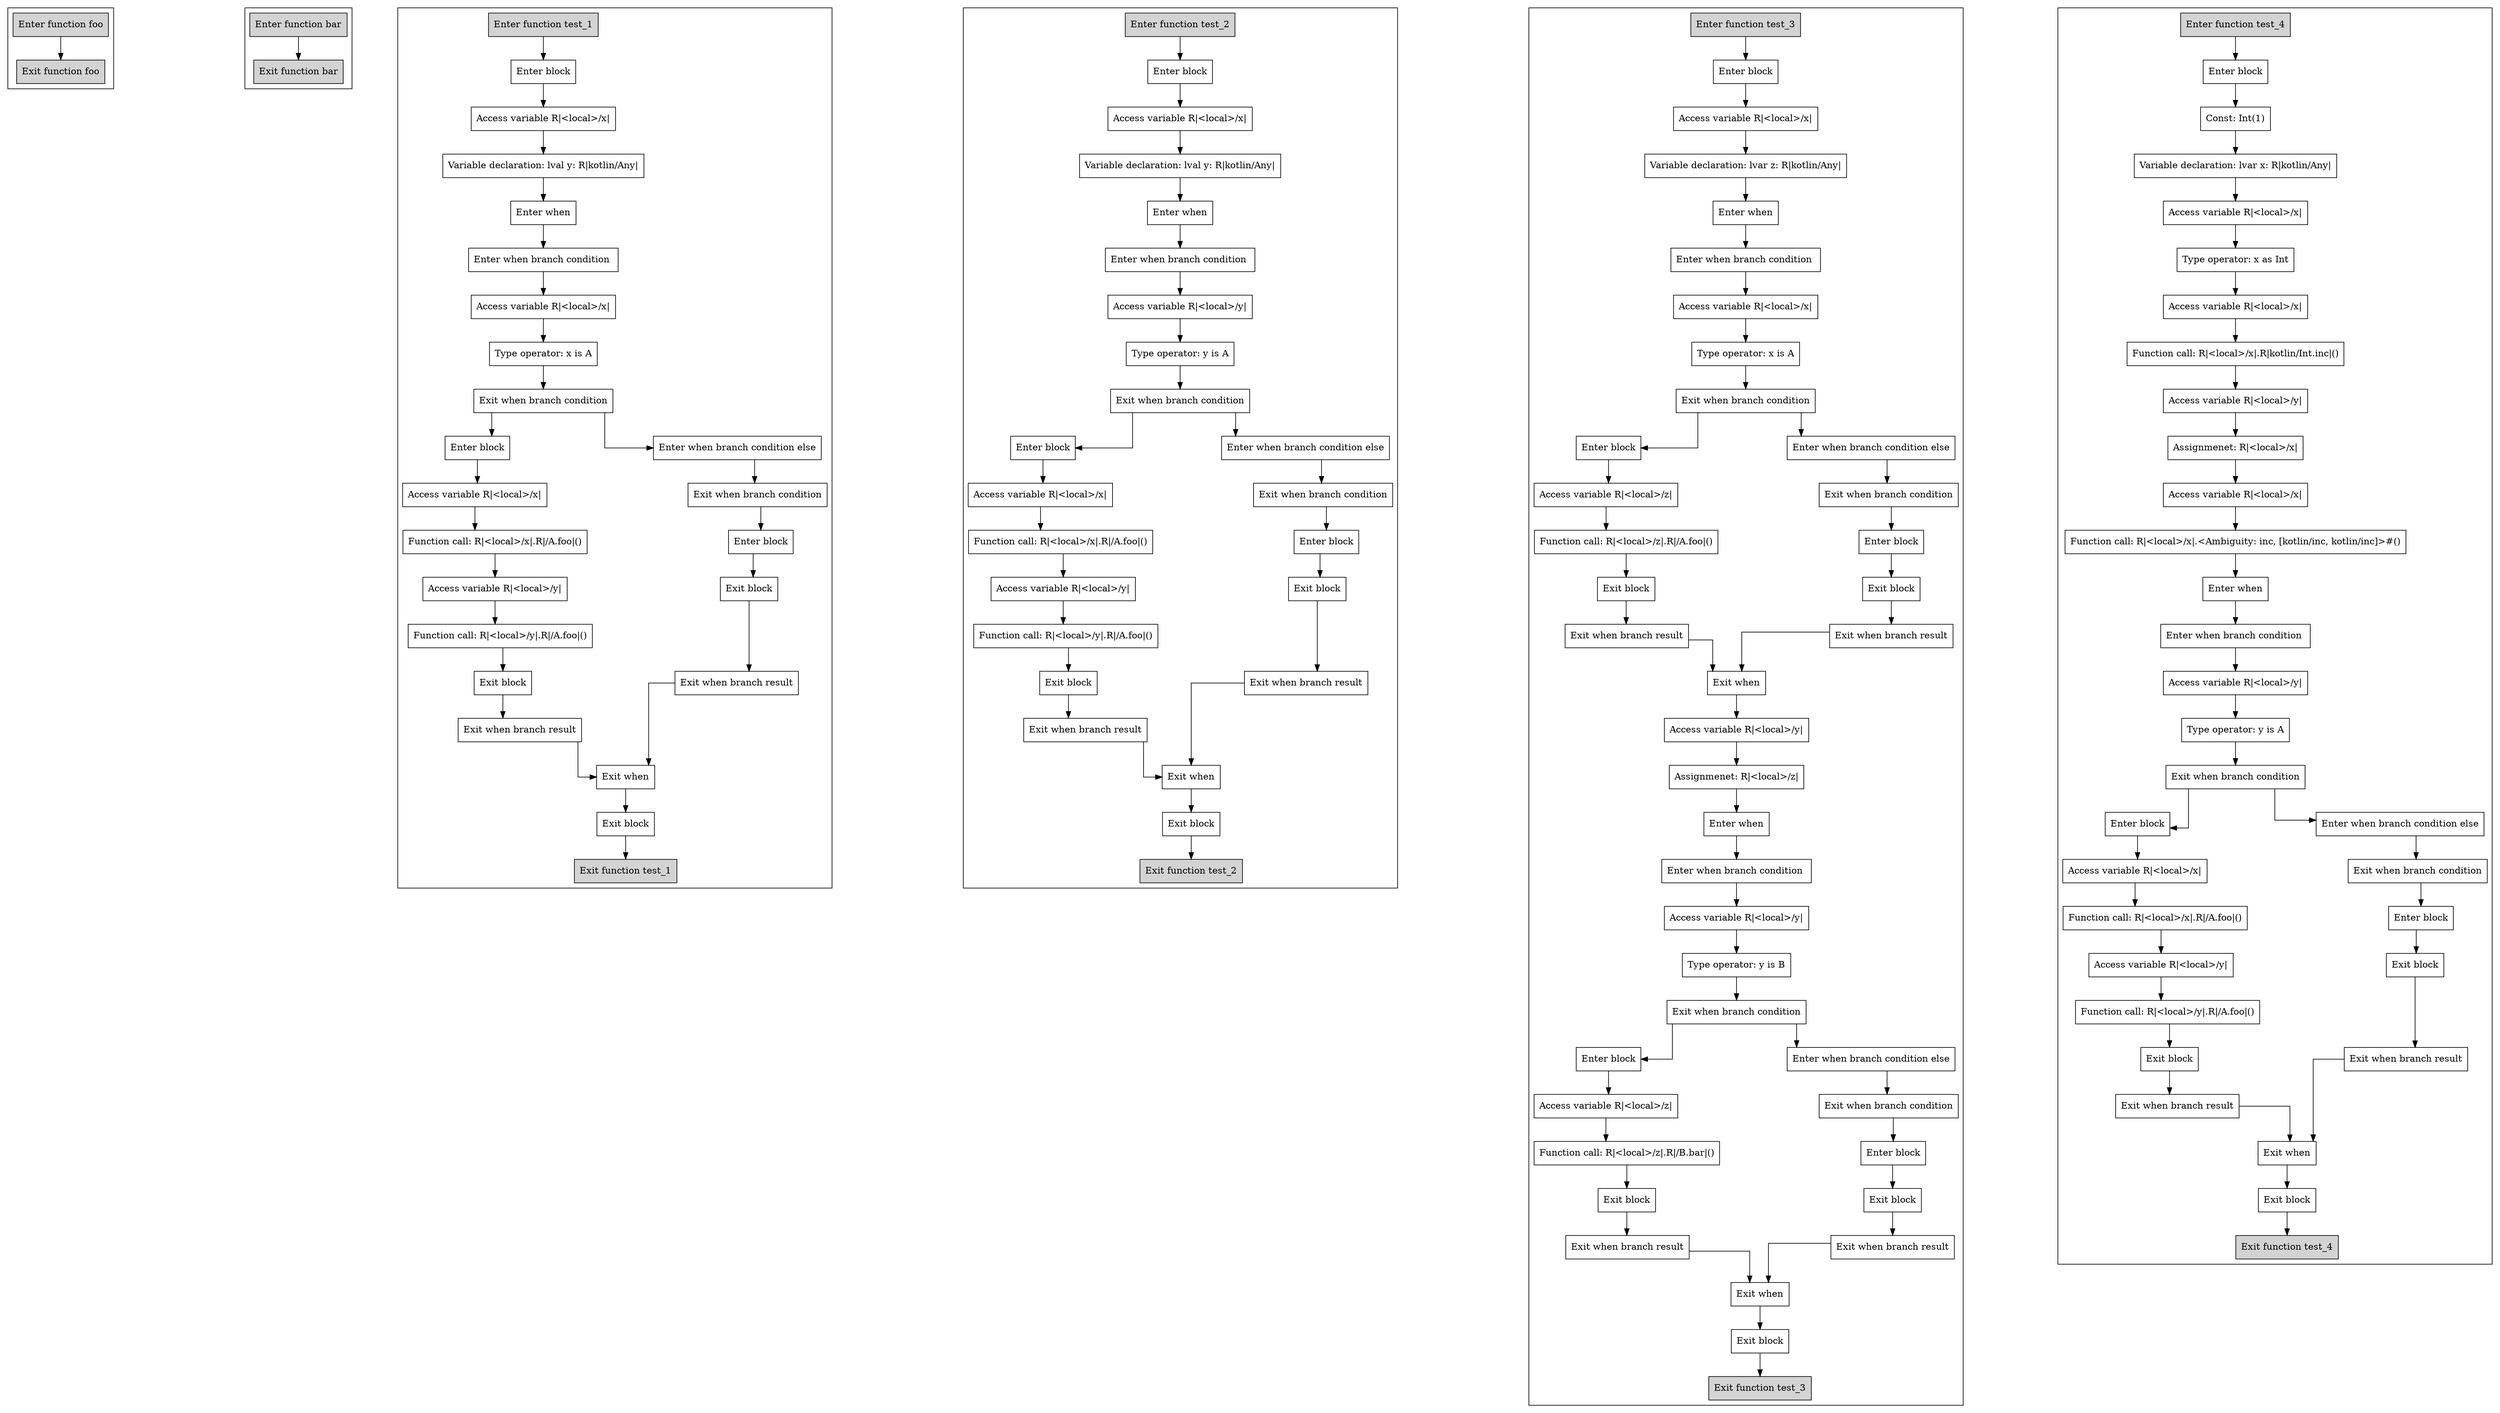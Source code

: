 digraph boundSmartcasts_kt {
graph [splines=ortho, nodesep=3]

subgraph cluster_foo {
  0 [shape=box label="Enter function foo" style="filled"];
  1 [shape=box label="Exit function foo" style="filled"];

  0 -> {1};
}

subgraph cluster_bar {
  2 [shape=box label="Enter function bar" style="filled"];
  3 [shape=box label="Exit function bar" style="filled"];

  2 -> {3};
}

subgraph cluster_test_1 {
  4 [shape=box label="Enter function test_1" style="filled"];
  5 [shape=box label="Enter block"];
  6 [shape=box label="Access variable R|<local>/x|"];
  7 [shape=box label="Variable declaration: lval y: R|kotlin/Any|"];
  8 [shape=box label="Enter when"];
  9 [shape=box label="Enter when branch condition "];
  10 [shape=box label="Access variable R|<local>/x|"];
  11 [shape=box label="Type operator: x is A"];
  12 [shape=box label="Exit when branch condition"];
  13 [shape=box label="Enter block"];
  14 [shape=box label="Access variable R|<local>/x|"];
  15 [shape=box label="Function call: R|<local>/x|.R|/A.foo|()"];
  16 [shape=box label="Access variable R|<local>/y|"];
  17 [shape=box label="Function call: R|<local>/y|.R|/A.foo|()"];
  18 [shape=box label="Exit block"];
  19 [shape=box label="Exit when branch result"];
  20 [shape=box label="Enter when branch condition else"];
  21 [shape=box label="Exit when branch condition"];
  22 [shape=box label="Enter block"];
  23 [shape=box label="Exit block"];
  24 [shape=box label="Exit when branch result"];
  25 [shape=box label="Exit when"];
  26 [shape=box label="Exit block"];
  27 [shape=box label="Exit function test_1" style="filled"];

  4 -> {5};
  5 -> {6};
  6 -> {7};
  7 -> {8};
  8 -> {9};
  9 -> {10};
  10 -> {11};
  11 -> {12};
  12 -> {13 20};
  13 -> {14};
  14 -> {15};
  15 -> {16};
  16 -> {17};
  17 -> {18};
  18 -> {19};
  19 -> {25};
  20 -> {21};
  21 -> {22};
  22 -> {23};
  23 -> {24};
  24 -> {25};
  25 -> {26};
  26 -> {27};
}

subgraph cluster_test_2 {
  28 [shape=box label="Enter function test_2" style="filled"];
  29 [shape=box label="Enter block"];
  30 [shape=box label="Access variable R|<local>/x|"];
  31 [shape=box label="Variable declaration: lval y: R|kotlin/Any|"];
  32 [shape=box label="Enter when"];
  33 [shape=box label="Enter when branch condition "];
  34 [shape=box label="Access variable R|<local>/y|"];
  35 [shape=box label="Type operator: y is A"];
  36 [shape=box label="Exit when branch condition"];
  37 [shape=box label="Enter block"];
  38 [shape=box label="Access variable R|<local>/x|"];
  39 [shape=box label="Function call: R|<local>/x|.R|/A.foo|()"];
  40 [shape=box label="Access variable R|<local>/y|"];
  41 [shape=box label="Function call: R|<local>/y|.R|/A.foo|()"];
  42 [shape=box label="Exit block"];
  43 [shape=box label="Exit when branch result"];
  44 [shape=box label="Enter when branch condition else"];
  45 [shape=box label="Exit when branch condition"];
  46 [shape=box label="Enter block"];
  47 [shape=box label="Exit block"];
  48 [shape=box label="Exit when branch result"];
  49 [shape=box label="Exit when"];
  50 [shape=box label="Exit block"];
  51 [shape=box label="Exit function test_2" style="filled"];

  28 -> {29};
  29 -> {30};
  30 -> {31};
  31 -> {32};
  32 -> {33};
  33 -> {34};
  34 -> {35};
  35 -> {36};
  36 -> {37 44};
  37 -> {38};
  38 -> {39};
  39 -> {40};
  40 -> {41};
  41 -> {42};
  42 -> {43};
  43 -> {49};
  44 -> {45};
  45 -> {46};
  46 -> {47};
  47 -> {48};
  48 -> {49};
  49 -> {50};
  50 -> {51};
}

subgraph cluster_test_3 {
  52 [shape=box label="Enter function test_3" style="filled"];
  53 [shape=box label="Enter block"];
  54 [shape=box label="Access variable R|<local>/x|"];
  55 [shape=box label="Variable declaration: lvar z: R|kotlin/Any|"];
  56 [shape=box label="Enter when"];
  57 [shape=box label="Enter when branch condition "];
  58 [shape=box label="Access variable R|<local>/x|"];
  59 [shape=box label="Type operator: x is A"];
  60 [shape=box label="Exit when branch condition"];
  61 [shape=box label="Enter block"];
  62 [shape=box label="Access variable R|<local>/z|"];
  63 [shape=box label="Function call: R|<local>/z|.R|/A.foo|()"];
  64 [shape=box label="Exit block"];
  65 [shape=box label="Exit when branch result"];
  66 [shape=box label="Enter when branch condition else"];
  67 [shape=box label="Exit when branch condition"];
  68 [shape=box label="Enter block"];
  69 [shape=box label="Exit block"];
  70 [shape=box label="Exit when branch result"];
  71 [shape=box label="Exit when"];
  72 [shape=box label="Access variable R|<local>/y|"];
  73 [shape=box label="Assignmenet: R|<local>/z|"];
  74 [shape=box label="Enter when"];
  75 [shape=box label="Enter when branch condition "];
  76 [shape=box label="Access variable R|<local>/y|"];
  77 [shape=box label="Type operator: y is B"];
  78 [shape=box label="Exit when branch condition"];
  79 [shape=box label="Enter block"];
  80 [shape=box label="Access variable R|<local>/z|"];
  81 [shape=box label="Function call: R|<local>/z|.R|/B.bar|()"];
  82 [shape=box label="Exit block"];
  83 [shape=box label="Exit when branch result"];
  84 [shape=box label="Enter when branch condition else"];
  85 [shape=box label="Exit when branch condition"];
  86 [shape=box label="Enter block"];
  87 [shape=box label="Exit block"];
  88 [shape=box label="Exit when branch result"];
  89 [shape=box label="Exit when"];
  90 [shape=box label="Exit block"];
  91 [shape=box label="Exit function test_3" style="filled"];

  52 -> {53};
  53 -> {54};
  54 -> {55};
  55 -> {56};
  56 -> {57};
  57 -> {58};
  58 -> {59};
  59 -> {60};
  60 -> {61 66};
  61 -> {62};
  62 -> {63};
  63 -> {64};
  64 -> {65};
  65 -> {71};
  66 -> {67};
  67 -> {68};
  68 -> {69};
  69 -> {70};
  70 -> {71};
  71 -> {72};
  72 -> {73};
  73 -> {74};
  74 -> {75};
  75 -> {76};
  76 -> {77};
  77 -> {78};
  78 -> {79 84};
  79 -> {80};
  80 -> {81};
  81 -> {82};
  82 -> {83};
  83 -> {89};
  84 -> {85};
  85 -> {86};
  86 -> {87};
  87 -> {88};
  88 -> {89};
  89 -> {90};
  90 -> {91};
}

subgraph cluster_test_4 {
  92 [shape=box label="Enter function test_4" style="filled"];
  93 [shape=box label="Enter block"];
  94 [shape=box label="Const: Int(1)"];
  95 [shape=box label="Variable declaration: lvar x: R|kotlin/Any|"];
  96 [shape=box label="Access variable R|<local>/x|"];
  97 [shape=box label="Type operator: x as Int"];
  98 [shape=box label="Access variable R|<local>/x|"];
  99 [shape=box label="Function call: R|<local>/x|.R|kotlin/Int.inc|()"];
  100 [shape=box label="Access variable R|<local>/y|"];
  101 [shape=box label="Assignmenet: R|<local>/x|"];
  102 [shape=box label="Access variable R|<local>/x|"];
  103 [shape=box label="Function call: R|<local>/x|.<Ambiguity: inc, [kotlin/inc, kotlin/inc]>#()"];
  104 [shape=box label="Enter when"];
  105 [shape=box label="Enter when branch condition "];
  106 [shape=box label="Access variable R|<local>/y|"];
  107 [shape=box label="Type operator: y is A"];
  108 [shape=box label="Exit when branch condition"];
  109 [shape=box label="Enter block"];
  110 [shape=box label="Access variable R|<local>/x|"];
  111 [shape=box label="Function call: R|<local>/x|.R|/A.foo|()"];
  112 [shape=box label="Access variable R|<local>/y|"];
  113 [shape=box label="Function call: R|<local>/y|.R|/A.foo|()"];
  114 [shape=box label="Exit block"];
  115 [shape=box label="Exit when branch result"];
  116 [shape=box label="Enter when branch condition else"];
  117 [shape=box label="Exit when branch condition"];
  118 [shape=box label="Enter block"];
  119 [shape=box label="Exit block"];
  120 [shape=box label="Exit when branch result"];
  121 [shape=box label="Exit when"];
  122 [shape=box label="Exit block"];
  123 [shape=box label="Exit function test_4" style="filled"];

  92 -> {93};
  93 -> {94};
  94 -> {95};
  95 -> {96};
  96 -> {97};
  97 -> {98};
  98 -> {99};
  99 -> {100};
  100 -> {101};
  101 -> {102};
  102 -> {103};
  103 -> {104};
  104 -> {105};
  105 -> {106};
  106 -> {107};
  107 -> {108};
  108 -> {109 116};
  109 -> {110};
  110 -> {111};
  111 -> {112};
  112 -> {113};
  113 -> {114};
  114 -> {115};
  115 -> {121};
  116 -> {117};
  117 -> {118};
  118 -> {119};
  119 -> {120};
  120 -> {121};
  121 -> {122};
  122 -> {123};
}

}
